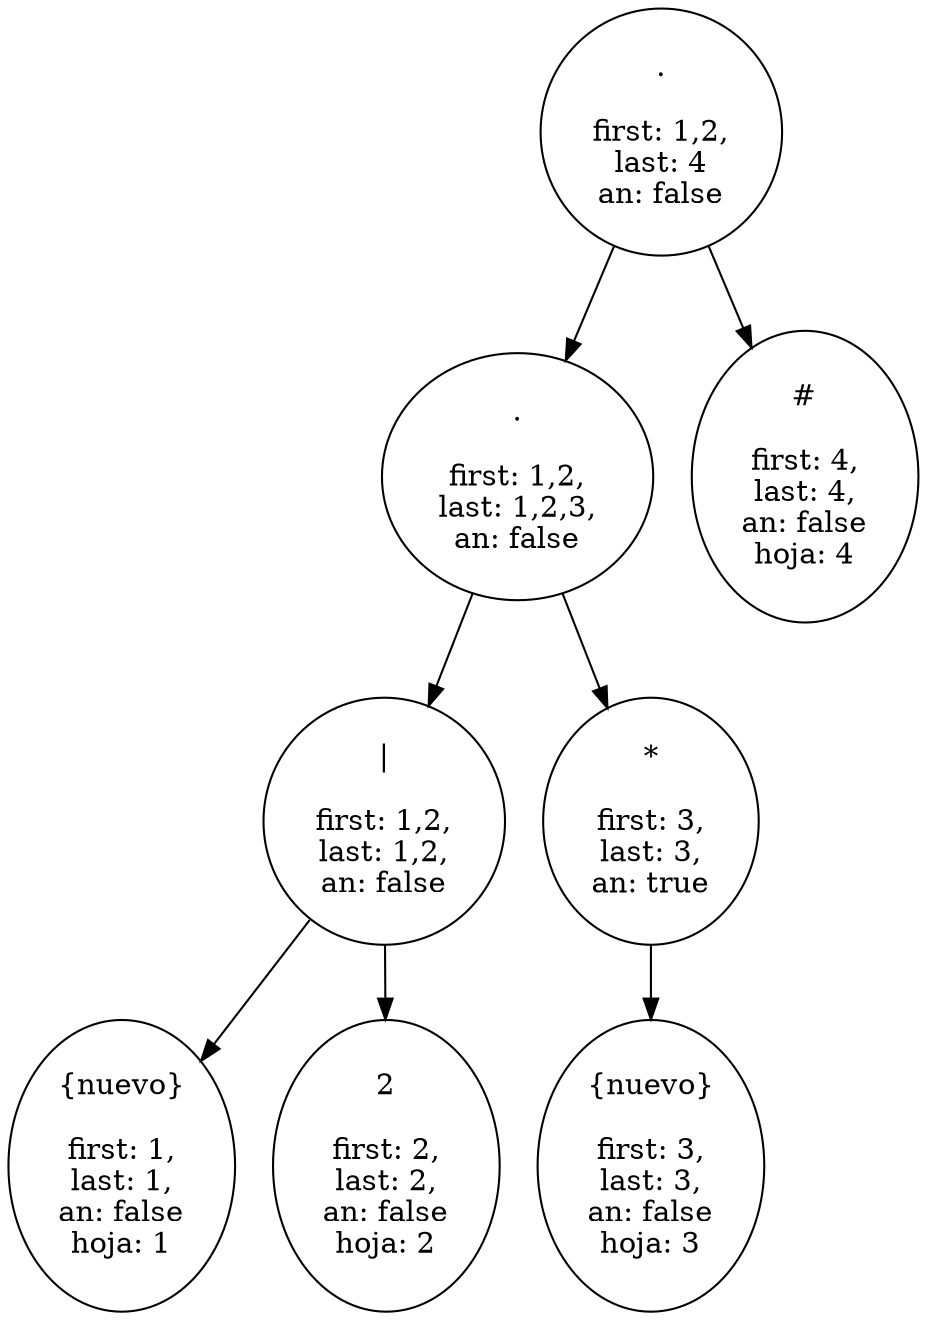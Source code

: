 digraph G{
rankdir=UD
node[shape=ellipse]
concentrate=true
nodo8 [ label =".

first: 1,2,
last: 4
an: false"]; 
nodo6 [ label =".

first: 1,2,
last: 1,2,3,
an: false"]; 
nodo3 [ label ="|

first: 1,2,
last: 1,2,
an: false"]; 
nodo1 [ label ="{nuevo}

first: 1,
last: 1,
an: false
hoja: 1"]; 
nodo3->nodo1
nodo2 [ label ="2

first: 2,
last: 2,
an: false
hoja: 2"]; 
nodo3->nodo2
nodo6->nodo3
nodo5 [ label ="*

first: 3,
last: 3,
an: true"]; 
nodo4 [ label ="{nuevo}

first: 3,
last: 3,
an: false
hoja: 3"]; 
nodo5->nodo4
nodo6->nodo5
nodo8->nodo6
nodo7 [ label ="#

first: 4,
last: 4,
an: false
hoja: 4"]; 
nodo8->nodo7

}

